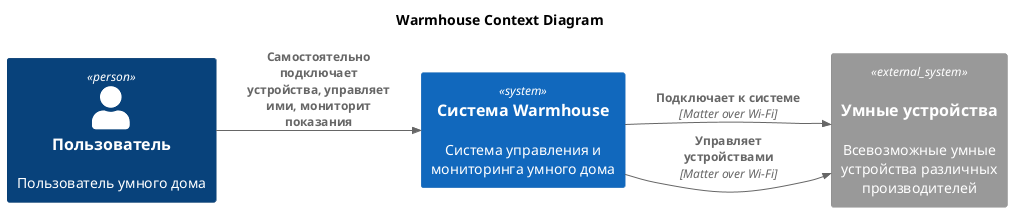 @startuml C4_context
title Warmhouse Context Diagram

left to right direction

!include <C4/C4_Context>

Person(User, "Пользователь", "Пользователь умного дома")

System(WarmhouseSystem, "Система Warmhouse", "Система управления и мониторинга умного дома")

System_Ext(Devices, "Умные устройства", "Всевозможные умные устройства различных производителей", "aada")

Rel(User, WarmhouseSystem, "Самостоятельно подключает устройства, управляет ими, мониторит показания")
Rel(WarmhouseSystem, Devices, "Подключает к системе", "Matter over Wi-Fi")
Rel(WarmhouseSystem, Devices, "Управляет устройствами", "Matter over Wi-Fi")

@enduml
